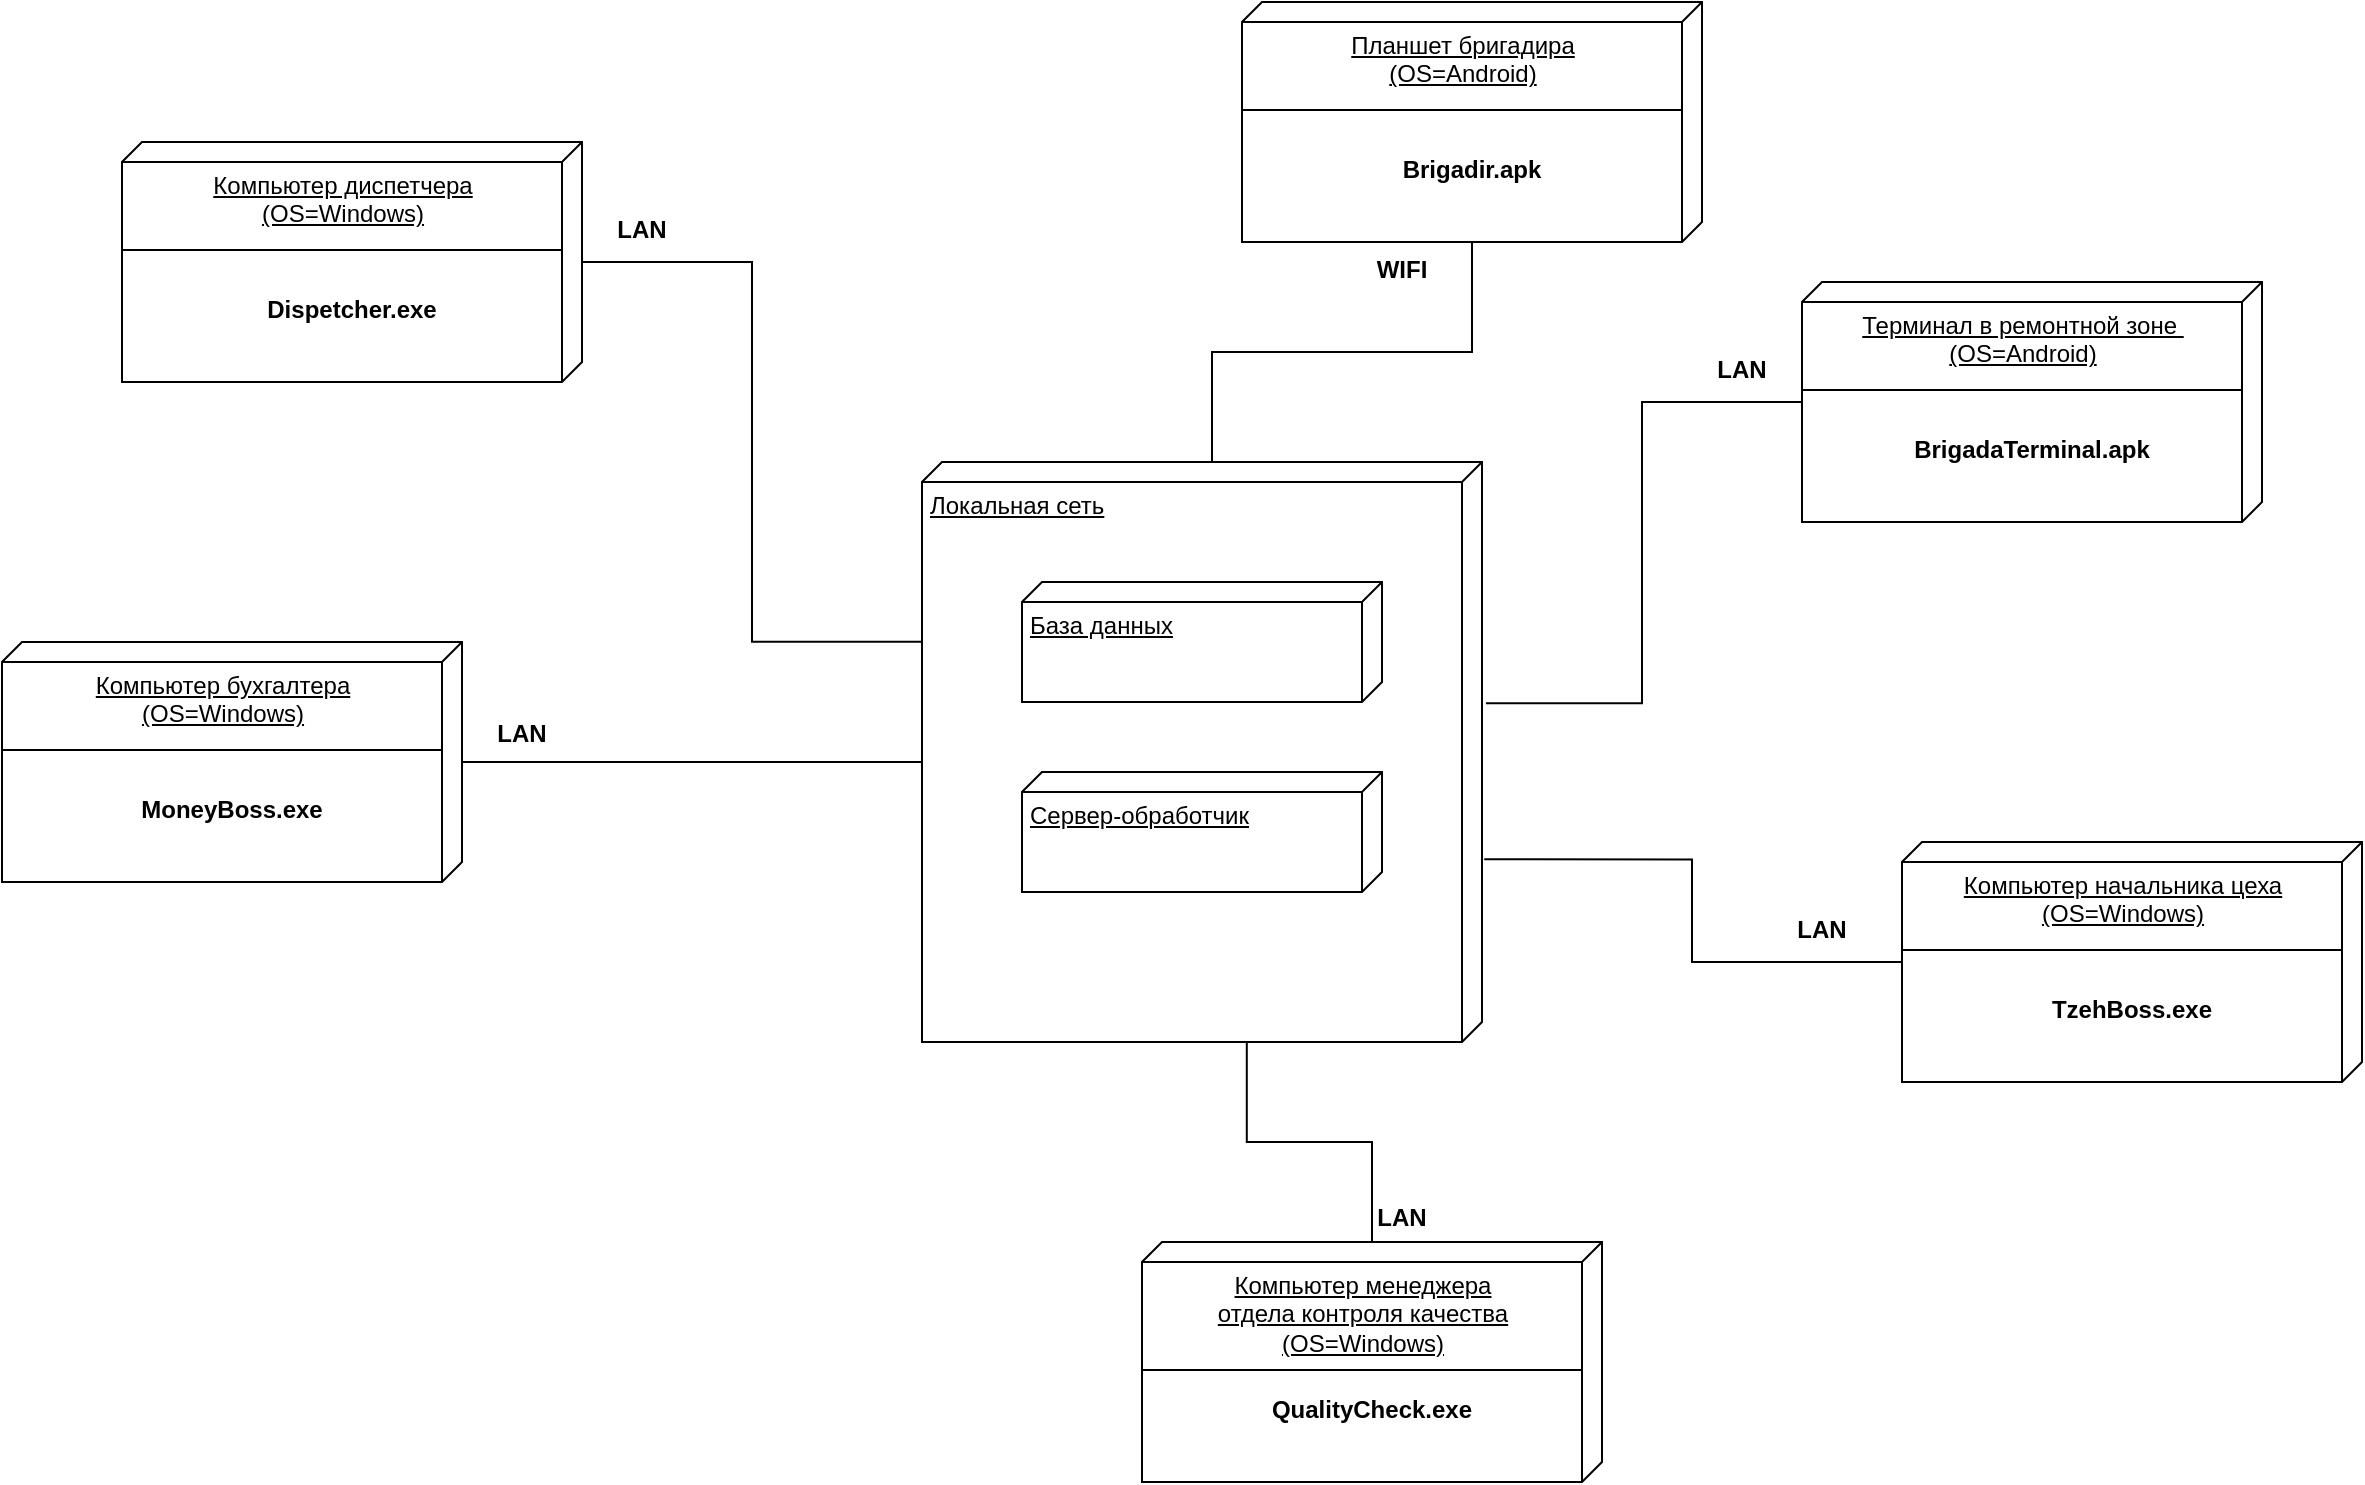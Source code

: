 <mxfile version="12.7.6" type="github"><diagram id="L905M-KOdvCzOilMCWJg" name="Page-1"><mxGraphModel dx="2295" dy="844" grid="1" gridSize="10" guides="1" tooltips="1" connect="1" arrows="1" fold="1" page="1" pageScale="1" pageWidth="827" pageHeight="1169" math="0" shadow="0"><root><mxCell id="0"/><mxCell id="1" parent="0"/><mxCell id="quHHnZKZ2gKkgN6s9X9W-44" value="" style="group" vertex="1" connectable="0" parent="1"><mxGeometry x="30" y="290" width="280" height="290" as="geometry"/></mxCell><mxCell id="quHHnZKZ2gKkgN6s9X9W-42" value="Локальная сеть" style="verticalAlign=top;align=left;spacingTop=8;spacingLeft=2;spacingRight=12;shape=cube;size=10;direction=south;fontStyle=4;html=1;" vertex="1" parent="quHHnZKZ2gKkgN6s9X9W-44"><mxGeometry width="280" height="290" as="geometry"/></mxCell><mxCell id="quHHnZKZ2gKkgN6s9X9W-43" value="База данных" style="verticalAlign=top;align=left;spacingTop=8;spacingLeft=2;spacingRight=12;shape=cube;size=10;direction=south;fontStyle=4;html=1;" vertex="1" parent="quHHnZKZ2gKkgN6s9X9W-44"><mxGeometry x="50" y="60" width="180" height="60" as="geometry"/></mxCell><mxCell id="quHHnZKZ2gKkgN6s9X9W-46" value="Сервер-обработчик" style="verticalAlign=top;align=left;spacingTop=8;spacingLeft=2;spacingRight=12;shape=cube;size=10;direction=south;fontStyle=4;html=1;" vertex="1" parent="quHHnZKZ2gKkgN6s9X9W-44"><mxGeometry x="50" y="155" width="180" height="60" as="geometry"/></mxCell><mxCell id="quHHnZKZ2gKkgN6s9X9W-48" style="edgeStyle=orthogonalEdgeStyle;rounded=0;orthogonalLoop=1;jettySize=auto;html=1;entryX=0;entryY=0;entryDx=150;entryDy=280;entryPerimeter=0;endArrow=none;endFill=0;" edge="1" parent="1" source="quHHnZKZ2gKkgN6s9X9W-39" target="quHHnZKZ2gKkgN6s9X9W-42"><mxGeometry relative="1" as="geometry"/></mxCell><mxCell id="quHHnZKZ2gKkgN6s9X9W-51" value="" style="group" vertex="1" connectable="0" parent="1"><mxGeometry x="-430" y="380" width="300" height="120" as="geometry"/></mxCell><mxCell id="quHHnZKZ2gKkgN6s9X9W-36" value="" style="group" vertex="1" connectable="0" parent="quHHnZKZ2gKkgN6s9X9W-51"><mxGeometry width="230" height="120" as="geometry"/></mxCell><mxCell id="quHHnZKZ2gKkgN6s9X9W-37" value="" style="group" vertex="1" connectable="0" parent="quHHnZKZ2gKkgN6s9X9W-36"><mxGeometry width="230" height="120" as="geometry"/></mxCell><mxCell id="quHHnZKZ2gKkgN6s9X9W-38" value="" style="group" vertex="1" connectable="0" parent="quHHnZKZ2gKkgN6s9X9W-37"><mxGeometry width="230" height="120" as="geometry"/></mxCell><mxCell id="quHHnZKZ2gKkgN6s9X9W-39" value="Компьютер бухгалтера&lt;br&gt;(OS=Windows)" style="verticalAlign=top;align=center;spacingTop=8;spacingLeft=2;spacingRight=12;shape=cube;size=10;direction=south;fontStyle=4;html=1;" vertex="1" parent="quHHnZKZ2gKkgN6s9X9W-38"><mxGeometry width="230" height="120" as="geometry"/></mxCell><mxCell id="quHHnZKZ2gKkgN6s9X9W-40" value="" style="line;strokeWidth=1;fillColor=none;align=left;verticalAlign=middle;spacingTop=-1;spacingLeft=3;spacingRight=3;rotatable=0;labelPosition=right;points=[];portConstraint=eastwest;" vertex="1" parent="quHHnZKZ2gKkgN6s9X9W-38"><mxGeometry y="50" width="220" height="8" as="geometry"/></mxCell><mxCell id="quHHnZKZ2gKkgN6s9X9W-41" value="MoneyBoss.exe" style="text;align=center;fontStyle=1;verticalAlign=middle;spacingLeft=3;spacingRight=3;strokeColor=none;rotatable=0;points=[[0,0.5],[1,0.5]];portConstraint=eastwest;" vertex="1" parent="quHHnZKZ2gKkgN6s9X9W-38"><mxGeometry x="75" y="70" width="80" height="26" as="geometry"/></mxCell><mxCell id="quHHnZKZ2gKkgN6s9X9W-49" value="LAN" style="text;align=center;fontStyle=1;verticalAlign=middle;spacingLeft=3;spacingRight=3;strokeColor=none;rotatable=0;points=[[0,0.5],[1,0.5]];portConstraint=eastwest;" vertex="1" parent="quHHnZKZ2gKkgN6s9X9W-51"><mxGeometry x="220" y="32" width="80" height="26" as="geometry"/></mxCell><mxCell id="quHHnZKZ2gKkgN6s9X9W-52" style="edgeStyle=orthogonalEdgeStyle;rounded=0;orthogonalLoop=1;jettySize=auto;html=1;entryX=0.31;entryY=1;entryDx=0;entryDy=0;entryPerimeter=0;endArrow=none;endFill=0;" edge="1" parent="1" source="quHHnZKZ2gKkgN6s9X9W-21" target="quHHnZKZ2gKkgN6s9X9W-42"><mxGeometry relative="1" as="geometry"/></mxCell><mxCell id="quHHnZKZ2gKkgN6s9X9W-54" value="" style="group" vertex="1" connectable="0" parent="1"><mxGeometry x="-370" y="130" width="300" height="120" as="geometry"/></mxCell><mxCell id="quHHnZKZ2gKkgN6s9X9W-18" value="" style="group" vertex="1" connectable="0" parent="quHHnZKZ2gKkgN6s9X9W-54"><mxGeometry width="230" height="120" as="geometry"/></mxCell><mxCell id="quHHnZKZ2gKkgN6s9X9W-19" value="" style="group" vertex="1" connectable="0" parent="quHHnZKZ2gKkgN6s9X9W-18"><mxGeometry width="230" height="120" as="geometry"/></mxCell><mxCell id="quHHnZKZ2gKkgN6s9X9W-20" value="" style="group" vertex="1" connectable="0" parent="quHHnZKZ2gKkgN6s9X9W-19"><mxGeometry width="230" height="120" as="geometry"/></mxCell><mxCell id="quHHnZKZ2gKkgN6s9X9W-21" value="Компьютер диспетчера&lt;br&gt;(OS=Windows)" style="verticalAlign=top;align=center;spacingTop=8;spacingLeft=2;spacingRight=12;shape=cube;size=10;direction=south;fontStyle=4;html=1;" vertex="1" parent="quHHnZKZ2gKkgN6s9X9W-20"><mxGeometry width="230" height="120" as="geometry"/></mxCell><mxCell id="quHHnZKZ2gKkgN6s9X9W-22" value="" style="line;strokeWidth=1;fillColor=none;align=left;verticalAlign=middle;spacingTop=-1;spacingLeft=3;spacingRight=3;rotatable=0;labelPosition=right;points=[];portConstraint=eastwest;" vertex="1" parent="quHHnZKZ2gKkgN6s9X9W-20"><mxGeometry y="50" width="220" height="8" as="geometry"/></mxCell><mxCell id="quHHnZKZ2gKkgN6s9X9W-23" value="Dispetcher.exe" style="text;align=center;fontStyle=1;verticalAlign=middle;spacingLeft=3;spacingRight=3;strokeColor=none;rotatable=0;points=[[0,0.5],[1,0.5]];portConstraint=eastwest;" vertex="1" parent="quHHnZKZ2gKkgN6s9X9W-20"><mxGeometry x="75" y="70" width="80" height="26" as="geometry"/></mxCell><mxCell id="quHHnZKZ2gKkgN6s9X9W-53" value="LAN" style="text;align=center;fontStyle=1;verticalAlign=middle;spacingLeft=3;spacingRight=3;strokeColor=none;rotatable=0;points=[[0,0.5],[1,0.5]];portConstraint=eastwest;" vertex="1" parent="quHHnZKZ2gKkgN6s9X9W-54"><mxGeometry x="220" y="30" width="80" height="26" as="geometry"/></mxCell><mxCell id="quHHnZKZ2gKkgN6s9X9W-55" style="edgeStyle=orthogonalEdgeStyle;rounded=0;orthogonalLoop=1;jettySize=auto;html=1;entryX=0;entryY=0;entryDx=0;entryDy=135;entryPerimeter=0;endArrow=none;endFill=0;" edge="1" parent="1" source="quHHnZKZ2gKkgN6s9X9W-1" target="quHHnZKZ2gKkgN6s9X9W-42"><mxGeometry relative="1" as="geometry"/></mxCell><mxCell id="quHHnZKZ2gKkgN6s9X9W-57" value="" style="group" vertex="1" connectable="0" parent="1"><mxGeometry x="190" y="60" width="230" height="146" as="geometry"/></mxCell><mxCell id="quHHnZKZ2gKkgN6s9X9W-10" value="" style="group" vertex="1" connectable="0" parent="quHHnZKZ2gKkgN6s9X9W-57"><mxGeometry width="230" height="120" as="geometry"/></mxCell><mxCell id="quHHnZKZ2gKkgN6s9X9W-5" value="" style="group" vertex="1" connectable="0" parent="quHHnZKZ2gKkgN6s9X9W-10"><mxGeometry width="230" height="120" as="geometry"/></mxCell><mxCell id="quHHnZKZ2gKkgN6s9X9W-6" value="" style="group" vertex="1" connectable="0" parent="quHHnZKZ2gKkgN6s9X9W-5"><mxGeometry width="230" height="120" as="geometry"/></mxCell><mxCell id="quHHnZKZ2gKkgN6s9X9W-1" value="Планшет бригадира&lt;br&gt;(OS=Android)" style="verticalAlign=top;align=center;spacingTop=8;spacingLeft=2;spacingRight=12;shape=cube;size=10;direction=south;fontStyle=4;html=1;" vertex="1" parent="quHHnZKZ2gKkgN6s9X9W-6"><mxGeometry width="230" height="120" as="geometry"/></mxCell><mxCell id="quHHnZKZ2gKkgN6s9X9W-4" value="" style="line;strokeWidth=1;fillColor=none;align=left;verticalAlign=middle;spacingTop=-1;spacingLeft=3;spacingRight=3;rotatable=0;labelPosition=right;points=[];portConstraint=eastwest;" vertex="1" parent="quHHnZKZ2gKkgN6s9X9W-6"><mxGeometry y="50" width="220" height="8" as="geometry"/></mxCell><mxCell id="quHHnZKZ2gKkgN6s9X9W-9" value="Brigadir.apk" style="text;align=center;fontStyle=1;verticalAlign=middle;spacingLeft=3;spacingRight=3;strokeColor=none;rotatable=0;points=[[0,0.5],[1,0.5]];portConstraint=eastwest;" vertex="1" parent="quHHnZKZ2gKkgN6s9X9W-6"><mxGeometry x="75" y="70" width="80" height="26" as="geometry"/></mxCell><mxCell id="quHHnZKZ2gKkgN6s9X9W-56" value="WIFI" style="text;align=center;fontStyle=1;verticalAlign=middle;spacingLeft=3;spacingRight=3;strokeColor=none;rotatable=0;points=[[0,0.5],[1,0.5]];portConstraint=eastwest;" vertex="1" parent="quHHnZKZ2gKkgN6s9X9W-57"><mxGeometry x="40" y="120" width="80" height="26" as="geometry"/></mxCell><mxCell id="quHHnZKZ2gKkgN6s9X9W-59" style="edgeStyle=orthogonalEdgeStyle;rounded=0;orthogonalLoop=1;jettySize=auto;html=1;entryX=0.416;entryY=-0.007;entryDx=0;entryDy=0;entryPerimeter=0;endArrow=none;endFill=0;" edge="1" parent="1" source="quHHnZKZ2gKkgN6s9X9W-14" target="quHHnZKZ2gKkgN6s9X9W-42"><mxGeometry relative="1" as="geometry"/></mxCell><mxCell id="quHHnZKZ2gKkgN6s9X9W-60" value="" style="group" vertex="1" connectable="0" parent="1"><mxGeometry x="400" y="200" width="300" height="120" as="geometry"/></mxCell><mxCell id="quHHnZKZ2gKkgN6s9X9W-11" value="" style="group" vertex="1" connectable="0" parent="quHHnZKZ2gKkgN6s9X9W-60"><mxGeometry x="70" width="230" height="120" as="geometry"/></mxCell><mxCell id="quHHnZKZ2gKkgN6s9X9W-12" value="" style="group" vertex="1" connectable="0" parent="quHHnZKZ2gKkgN6s9X9W-11"><mxGeometry width="230" height="120" as="geometry"/></mxCell><mxCell id="quHHnZKZ2gKkgN6s9X9W-13" value="" style="group" vertex="1" connectable="0" parent="quHHnZKZ2gKkgN6s9X9W-12"><mxGeometry width="230" height="120" as="geometry"/></mxCell><mxCell id="quHHnZKZ2gKkgN6s9X9W-14" value="Терминал в ремонтной зоне&amp;nbsp;&lt;br&gt;(OS=Android)" style="verticalAlign=top;align=center;spacingTop=8;spacingLeft=2;spacingRight=12;shape=cube;size=10;direction=south;fontStyle=4;html=1;" vertex="1" parent="quHHnZKZ2gKkgN6s9X9W-13"><mxGeometry width="230" height="120" as="geometry"/></mxCell><mxCell id="quHHnZKZ2gKkgN6s9X9W-15" value="" style="line;strokeWidth=1;fillColor=none;align=left;verticalAlign=middle;spacingTop=-1;spacingLeft=3;spacingRight=3;rotatable=0;labelPosition=right;points=[];portConstraint=eastwest;" vertex="1" parent="quHHnZKZ2gKkgN6s9X9W-13"><mxGeometry y="50" width="220" height="8" as="geometry"/></mxCell><mxCell id="quHHnZKZ2gKkgN6s9X9W-16" value="BrigadaTerminal.apk" style="text;align=center;fontStyle=1;verticalAlign=middle;spacingLeft=3;spacingRight=3;strokeColor=none;rotatable=0;points=[[0,0.5],[1,0.5]];portConstraint=eastwest;" vertex="1" parent="quHHnZKZ2gKkgN6s9X9W-13"><mxGeometry x="75" y="70" width="80" height="26" as="geometry"/></mxCell><mxCell id="quHHnZKZ2gKkgN6s9X9W-58" value="LAN" style="text;align=center;fontStyle=1;verticalAlign=middle;spacingLeft=3;spacingRight=3;strokeColor=none;rotatable=0;points=[[0,0.5],[1,0.5]];portConstraint=eastwest;" vertex="1" parent="quHHnZKZ2gKkgN6s9X9W-60"><mxGeometry y="30" width="80" height="26" as="geometry"/></mxCell><mxCell id="quHHnZKZ2gKkgN6s9X9W-61" style="edgeStyle=orthogonalEdgeStyle;rounded=0;orthogonalLoop=1;jettySize=auto;html=1;entryX=0.685;entryY=-0.004;entryDx=0;entryDy=0;entryPerimeter=0;endArrow=none;endFill=0;" edge="1" parent="1" source="quHHnZKZ2gKkgN6s9X9W-27" target="quHHnZKZ2gKkgN6s9X9W-42"><mxGeometry relative="1" as="geometry"/></mxCell><mxCell id="quHHnZKZ2gKkgN6s9X9W-65" value="" style="group" vertex="1" connectable="0" parent="1"><mxGeometry x="440" y="480" width="310" height="120" as="geometry"/></mxCell><mxCell id="quHHnZKZ2gKkgN6s9X9W-24" value="" style="group" vertex="1" connectable="0" parent="quHHnZKZ2gKkgN6s9X9W-65"><mxGeometry x="80" width="230" height="120" as="geometry"/></mxCell><mxCell id="quHHnZKZ2gKkgN6s9X9W-25" value="" style="group" vertex="1" connectable="0" parent="quHHnZKZ2gKkgN6s9X9W-24"><mxGeometry width="230" height="120" as="geometry"/></mxCell><mxCell id="quHHnZKZ2gKkgN6s9X9W-26" value="" style="group" vertex="1" connectable="0" parent="quHHnZKZ2gKkgN6s9X9W-25"><mxGeometry width="230" height="120" as="geometry"/></mxCell><mxCell id="quHHnZKZ2gKkgN6s9X9W-27" value="Компьютер начальника цеха&lt;br&gt;(OS=Windows)" style="verticalAlign=top;align=center;spacingTop=8;spacingLeft=2;spacingRight=12;shape=cube;size=10;direction=south;fontStyle=4;html=1;" vertex="1" parent="quHHnZKZ2gKkgN6s9X9W-26"><mxGeometry width="230" height="120" as="geometry"/></mxCell><mxCell id="quHHnZKZ2gKkgN6s9X9W-28" value="" style="line;strokeWidth=1;fillColor=none;align=left;verticalAlign=middle;spacingTop=-1;spacingLeft=3;spacingRight=3;rotatable=0;labelPosition=right;points=[];portConstraint=eastwest;" vertex="1" parent="quHHnZKZ2gKkgN6s9X9W-26"><mxGeometry y="50" width="220" height="8" as="geometry"/></mxCell><mxCell id="quHHnZKZ2gKkgN6s9X9W-29" value="TzehBoss.exe" style="text;align=center;fontStyle=1;verticalAlign=middle;spacingLeft=3;spacingRight=3;strokeColor=none;rotatable=0;points=[[0,0.5],[1,0.5]];portConstraint=eastwest;" vertex="1" parent="quHHnZKZ2gKkgN6s9X9W-26"><mxGeometry x="75" y="70" width="80" height="26" as="geometry"/></mxCell><mxCell id="quHHnZKZ2gKkgN6s9X9W-64" value="LAN" style="text;align=center;fontStyle=1;verticalAlign=middle;spacingLeft=3;spacingRight=3;strokeColor=none;rotatable=0;points=[[0,0.5],[1,0.5]];portConstraint=eastwest;" vertex="1" parent="quHHnZKZ2gKkgN6s9X9W-65"><mxGeometry y="30" width="80" height="26" as="geometry"/></mxCell><mxCell id="quHHnZKZ2gKkgN6s9X9W-66" style="edgeStyle=orthogonalEdgeStyle;rounded=0;orthogonalLoop=1;jettySize=auto;html=1;entryX=0.999;entryY=0.42;entryDx=0;entryDy=0;entryPerimeter=0;endArrow=none;endFill=0;" edge="1" parent="1" source="quHHnZKZ2gKkgN6s9X9W-33" target="quHHnZKZ2gKkgN6s9X9W-42"><mxGeometry relative="1" as="geometry"/></mxCell><mxCell id="quHHnZKZ2gKkgN6s9X9W-68" value="" style="group" vertex="1" connectable="0" parent="1"><mxGeometry x="140" y="654" width="230" height="146" as="geometry"/></mxCell><mxCell id="quHHnZKZ2gKkgN6s9X9W-30" value="" style="group" vertex="1" connectable="0" parent="quHHnZKZ2gKkgN6s9X9W-68"><mxGeometry y="26" width="230" height="120" as="geometry"/></mxCell><mxCell id="quHHnZKZ2gKkgN6s9X9W-31" value="" style="group" vertex="1" connectable="0" parent="quHHnZKZ2gKkgN6s9X9W-30"><mxGeometry width="230" height="120" as="geometry"/></mxCell><mxCell id="quHHnZKZ2gKkgN6s9X9W-32" value="" style="group" vertex="1" connectable="0" parent="quHHnZKZ2gKkgN6s9X9W-31"><mxGeometry width="230" height="120" as="geometry"/></mxCell><mxCell id="quHHnZKZ2gKkgN6s9X9W-33" value="Компьютер менеджера&lt;br&gt;отдела контроля качества&lt;br&gt;(OS=Windows)" style="verticalAlign=top;align=center;spacingTop=8;spacingLeft=2;spacingRight=12;shape=cube;size=10;direction=south;fontStyle=4;html=1;" vertex="1" parent="quHHnZKZ2gKkgN6s9X9W-32"><mxGeometry width="230" height="120" as="geometry"/></mxCell><mxCell id="quHHnZKZ2gKkgN6s9X9W-34" value="" style="line;strokeWidth=1;fillColor=none;align=left;verticalAlign=middle;spacingTop=-1;spacingLeft=3;spacingRight=3;rotatable=0;labelPosition=right;points=[];portConstraint=eastwest;" vertex="1" parent="quHHnZKZ2gKkgN6s9X9W-32"><mxGeometry y="60" width="220" height="8" as="geometry"/></mxCell><mxCell id="quHHnZKZ2gKkgN6s9X9W-35" value="QualityCheck.exe" style="text;align=center;fontStyle=1;verticalAlign=middle;spacingLeft=3;spacingRight=3;strokeColor=none;rotatable=0;points=[[0,0.5],[1,0.5]];portConstraint=eastwest;" vertex="1" parent="quHHnZKZ2gKkgN6s9X9W-32"><mxGeometry x="75" y="70" width="80" height="26" as="geometry"/></mxCell><mxCell id="quHHnZKZ2gKkgN6s9X9W-67" value="LAN" style="text;align=center;fontStyle=1;verticalAlign=middle;spacingLeft=3;spacingRight=3;strokeColor=none;rotatable=0;points=[[0,0.5],[1,0.5]];portConstraint=eastwest;" vertex="1" parent="quHHnZKZ2gKkgN6s9X9W-68"><mxGeometry x="90" width="80" height="26" as="geometry"/></mxCell></root></mxGraphModel></diagram></mxfile>